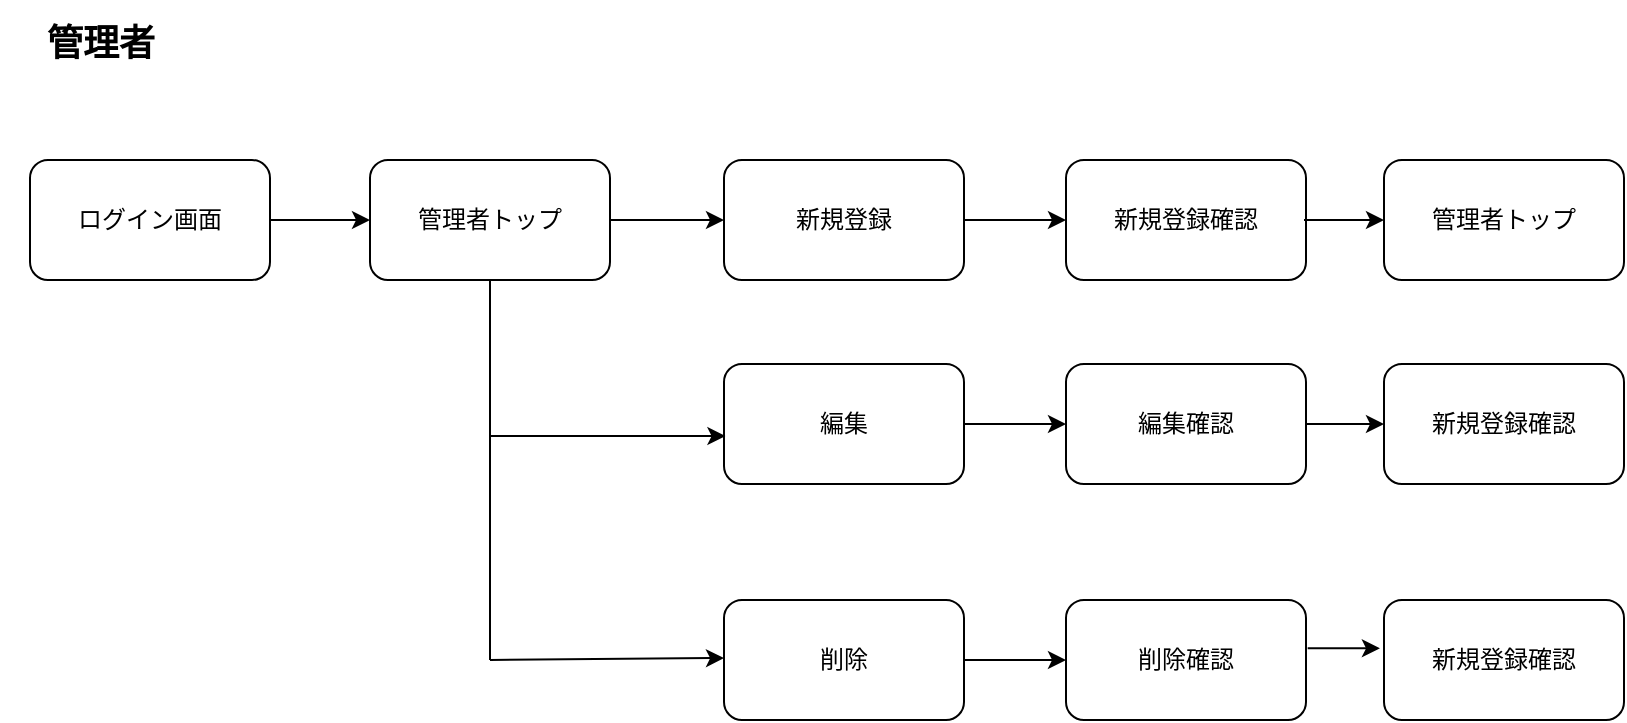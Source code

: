 <mxfile version="26.0.3">
  <diagram name="ページ1" id="JEuP_TElPKzvXPxClPZB">
    <mxGraphModel dx="934" dy="611" grid="1" gridSize="10" guides="1" tooltips="1" connect="1" arrows="1" fold="1" page="1" pageScale="1" pageWidth="827" pageHeight="1169" math="0" shadow="0">
      <root>
        <mxCell id="0" />
        <mxCell id="1" parent="0" />
        <mxCell id="BTsu5N_og1_vkZN3vqRT-2" value="&lt;span style=&quot;font-size: 18px;&quot;&gt;管理者&lt;/span&gt;" style="text;strokeColor=none;fillColor=none;html=1;fontSize=24;fontStyle=1;verticalAlign=middle;align=center;" parent="1" vertex="1">
          <mxGeometry x="15" y="20" width="100" height="40" as="geometry" />
        </mxCell>
        <mxCell id="BTsu5N_og1_vkZN3vqRT-3" value="ログイン画面" style="rounded=1;whiteSpace=wrap;html=1;" parent="1" vertex="1">
          <mxGeometry x="30" y="100" width="120" height="60" as="geometry" />
        </mxCell>
        <mxCell id="BTsu5N_og1_vkZN3vqRT-4" value="管理者トップ" style="rounded=1;whiteSpace=wrap;html=1;" parent="1" vertex="1">
          <mxGeometry x="200" y="100" width="120" height="60" as="geometry" />
        </mxCell>
        <mxCell id="BTsu5N_og1_vkZN3vqRT-5" value="新規登録" style="rounded=1;whiteSpace=wrap;html=1;" parent="1" vertex="1">
          <mxGeometry x="377" y="100" width="120" height="60" as="geometry" />
        </mxCell>
        <mxCell id="BTsu5N_og1_vkZN3vqRT-7" value="新規登録確認" style="rounded=1;whiteSpace=wrap;html=1;" parent="1" vertex="1">
          <mxGeometry x="548" y="100" width="120" height="60" as="geometry" />
        </mxCell>
        <mxCell id="BTsu5N_og1_vkZN3vqRT-14" value="編集" style="rounded=1;whiteSpace=wrap;html=1;" parent="1" vertex="1">
          <mxGeometry x="377" y="202" width="120" height="60" as="geometry" />
        </mxCell>
        <mxCell id="BTsu5N_og1_vkZN3vqRT-18" value="削除" style="rounded=1;whiteSpace=wrap;html=1;" parent="1" vertex="1">
          <mxGeometry x="377" y="320" width="120" height="60" as="geometry" />
        </mxCell>
        <mxCell id="BTsu5N_og1_vkZN3vqRT-20" value="削除確認" style="rounded=1;whiteSpace=wrap;html=1;" parent="1" vertex="1">
          <mxGeometry x="548" y="320" width="120" height="60" as="geometry" />
        </mxCell>
        <mxCell id="IootDu3HZwtONfz4J6k0-5" value="" style="edgeStyle=orthogonalEdgeStyle;rounded=0;orthogonalLoop=1;jettySize=auto;html=1;" parent="1" edge="1">
          <mxGeometry relative="1" as="geometry">
            <mxPoint x="588" y="430" as="sourcePoint" />
          </mxGeometry>
        </mxCell>
        <mxCell id="BTsu5N_og1_vkZN3vqRT-30" value="管理者トップ" style="rounded=1;whiteSpace=wrap;html=1;" parent="1" vertex="1">
          <mxGeometry x="707" y="100" width="120" height="60" as="geometry" />
        </mxCell>
        <mxCell id="IootDu3HZwtONfz4J6k0-1" value="編集確認" style="rounded=1;whiteSpace=wrap;html=1;" parent="1" vertex="1">
          <mxGeometry x="548" y="202" width="120" height="60" as="geometry" />
        </mxCell>
        <mxCell id="IootDu3HZwtONfz4J6k0-2" value="新規登録確認" style="rounded=1;whiteSpace=wrap;html=1;" parent="1" vertex="1">
          <mxGeometry x="707" y="202" width="120" height="60" as="geometry" />
        </mxCell>
        <mxCell id="IootDu3HZwtONfz4J6k0-3" value="新規登録確認" style="rounded=1;whiteSpace=wrap;html=1;" parent="1" vertex="1">
          <mxGeometry x="707" y="320" width="120" height="60" as="geometry" />
        </mxCell>
        <mxCell id="IootDu3HZwtONfz4J6k0-6" value="" style="endArrow=classic;html=1;rounded=0;entryX=0;entryY=0.5;entryDx=0;entryDy=0;" parent="1" target="BTsu5N_og1_vkZN3vqRT-4" edge="1">
          <mxGeometry width="50" height="50" relative="1" as="geometry">
            <mxPoint x="150" y="130" as="sourcePoint" />
            <mxPoint x="210" y="90" as="targetPoint" />
          </mxGeometry>
        </mxCell>
        <mxCell id="IootDu3HZwtONfz4J6k0-7" value="" style="endArrow=classic;html=1;rounded=0;entryX=0;entryY=0.5;entryDx=0;entryDy=0;exitX=1;exitY=0.5;exitDx=0;exitDy=0;" parent="1" source="BTsu5N_og1_vkZN3vqRT-4" target="BTsu5N_og1_vkZN3vqRT-5" edge="1">
          <mxGeometry width="50" height="50" relative="1" as="geometry">
            <mxPoint x="320" y="140" as="sourcePoint" />
            <mxPoint x="370" y="90" as="targetPoint" />
          </mxGeometry>
        </mxCell>
        <mxCell id="IootDu3HZwtONfz4J6k0-8" value="" style="endArrow=classic;html=1;rounded=0;exitX=1;exitY=0.5;exitDx=0;exitDy=0;entryX=0;entryY=0.5;entryDx=0;entryDy=0;" parent="1" source="BTsu5N_og1_vkZN3vqRT-14" target="IootDu3HZwtONfz4J6k0-1" edge="1">
          <mxGeometry width="50" height="50" relative="1" as="geometry">
            <mxPoint x="510" y="240" as="sourcePoint" />
            <mxPoint x="560" y="190" as="targetPoint" />
          </mxGeometry>
        </mxCell>
        <mxCell id="IootDu3HZwtONfz4J6k0-9" value="" style="endArrow=classic;html=1;rounded=0;entryX=0;entryY=0.5;entryDx=0;entryDy=0;" parent="1" target="BTsu5N_og1_vkZN3vqRT-7" edge="1">
          <mxGeometry width="50" height="50" relative="1" as="geometry">
            <mxPoint x="497" y="130" as="sourcePoint" />
            <mxPoint x="547" y="80" as="targetPoint" />
          </mxGeometry>
        </mxCell>
        <mxCell id="IootDu3HZwtONfz4J6k0-10" value="" style="endArrow=classic;html=1;rounded=0;entryX=0;entryY=0.5;entryDx=0;entryDy=0;" parent="1" target="BTsu5N_og1_vkZN3vqRT-30" edge="1">
          <mxGeometry width="50" height="50" relative="1" as="geometry">
            <mxPoint x="667" y="130" as="sourcePoint" />
            <mxPoint x="717" y="80" as="targetPoint" />
          </mxGeometry>
        </mxCell>
        <mxCell id="IootDu3HZwtONfz4J6k0-11" value="" style="endArrow=classic;html=1;rounded=0;entryX=0;entryY=0.5;entryDx=0;entryDy=0;" parent="1" target="IootDu3HZwtONfz4J6k0-2" edge="1">
          <mxGeometry width="50" height="50" relative="1" as="geometry">
            <mxPoint x="668" y="232" as="sourcePoint" />
            <mxPoint x="718" y="182" as="targetPoint" />
          </mxGeometry>
        </mxCell>
        <mxCell id="IootDu3HZwtONfz4J6k0-12" value="" style="endArrow=classic;html=1;rounded=0;entryX=0;entryY=0.5;entryDx=0;entryDy=0;" parent="1" target="BTsu5N_og1_vkZN3vqRT-20" edge="1">
          <mxGeometry width="50" height="50" relative="1" as="geometry">
            <mxPoint x="497" y="350" as="sourcePoint" />
            <mxPoint x="547" y="300" as="targetPoint" />
          </mxGeometry>
        </mxCell>
        <mxCell id="IootDu3HZwtONfz4J6k0-13" value="" style="endArrow=classic;html=1;rounded=0;entryX=-0.017;entryY=0.403;entryDx=0;entryDy=0;entryPerimeter=0;exitX=1.007;exitY=0.403;exitDx=0;exitDy=0;exitPerimeter=0;" parent="1" source="BTsu5N_og1_vkZN3vqRT-20" target="IootDu3HZwtONfz4J6k0-3" edge="1">
          <mxGeometry width="50" height="50" relative="1" as="geometry">
            <mxPoint x="510" y="240" as="sourcePoint" />
            <mxPoint x="560" y="190" as="targetPoint" />
          </mxGeometry>
        </mxCell>
        <mxCell id="IootDu3HZwtONfz4J6k0-15" value="" style="endArrow=none;html=1;rounded=0;exitX=0.5;exitY=1;exitDx=0;exitDy=0;" parent="1" source="BTsu5N_og1_vkZN3vqRT-4" edge="1">
          <mxGeometry width="50" height="50" relative="1" as="geometry">
            <mxPoint x="350" y="240" as="sourcePoint" />
            <mxPoint x="260" y="350" as="targetPoint" />
          </mxGeometry>
        </mxCell>
        <mxCell id="IootDu3HZwtONfz4J6k0-16" value="" style="endArrow=classic;html=1;rounded=0;entryX=0.006;entryY=0.601;entryDx=0;entryDy=0;entryPerimeter=0;" parent="1" target="BTsu5N_og1_vkZN3vqRT-14" edge="1">
          <mxGeometry width="50" height="50" relative="1" as="geometry">
            <mxPoint x="260" y="238" as="sourcePoint" />
            <mxPoint x="400" y="190" as="targetPoint" />
          </mxGeometry>
        </mxCell>
        <mxCell id="IootDu3HZwtONfz4J6k0-17" value="" style="endArrow=classic;html=1;rounded=0;entryX=0.006;entryY=0.601;entryDx=0;entryDy=0;entryPerimeter=0;" parent="1" edge="1">
          <mxGeometry width="50" height="50" relative="1" as="geometry">
            <mxPoint x="260" y="350" as="sourcePoint" />
            <mxPoint x="377" y="349" as="targetPoint" />
          </mxGeometry>
        </mxCell>
      </root>
    </mxGraphModel>
  </diagram>
</mxfile>
